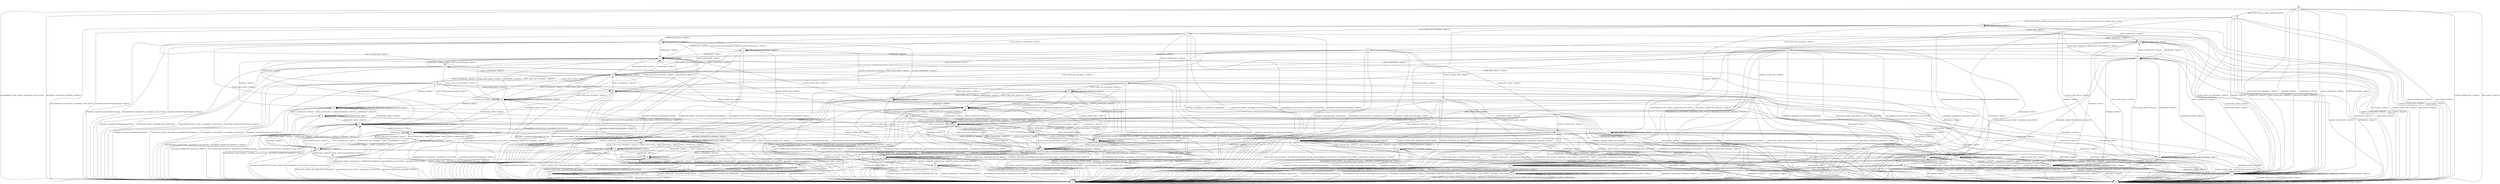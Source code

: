 digraph h6 {
s0 [label="s0"];
s1 [label="s1"];
s2 [label="s2"];
s3 [label="s3"];
s4 [label="s4"];
s5 [label="s5"];
s6 [label="s6"];
s7 [label="s7"];
s22 [label="s22"];
s38 [label="s38"];
s53 [label="s53"];
s8 [label="s8"];
s9 [label="s9"];
s10 [label="s10"];
s11 [label="s11"];
s23 [label="s23"];
s29 [label="s29"];
s31 [label="s31"];
s35 [label="s35"];
s43 [label="s43"];
s46 [label="s46"];
s47 [label="s47"];
s54 [label="s54"];
s55 [label="s55"];
s12 [label="s12"];
s13 [label="s13"];
s14 [label="s14"];
s15 [label="s15"];
s16 [label="s16"];
s24 [label="s24"];
s25 [label="s25"];
s30 [label="s30"];
s32 [label="s32"];
s33 [label="s33"];
s39 [label="s39"];
s40 [label="s40"];
s52 [label="s52"];
s56 [label="s56"];
s17 [label="s17"];
s18 [label="s18"];
s19 [label="s19"];
s20 [label="s20"];
s26 [label="s26"];
s27 [label="s27"];
s34 [label="s34"];
s36 [label="s36"];
s41 [label="s41"];
s42 [label="s42"];
s44 [label="s44"];
s48 [label="s48"];
s21 [label="s21"];
s28 [label="s28"];
s37 [label="s37"];
s45 [label="s45"];
s49 [label="s49"];
s50 [label="s50"];
s51 [label="s51"];
s0 -> s1 [label="ECDH_CLIENT_HELLO / HELLO_VERIFY_REQUEST+"];
s0 -> s2 [label="ECDH_CLIENT_KEY_EXCHANGE / TIMEOUT"];
s0 -> s3 [label="CHANGE_CIPHER_SPEC / TIMEOUT"];
s0 -> s2 [label="FINISHED / TIMEOUT"];
s0 -> s3 [label="APPLICATION / TIMEOUT"];
s0 -> s2 [label="CERTIFICATE / TIMEOUT"];
s0 -> s2 [label="EMPTY_CERTIFICATE / TIMEOUT"];
s0 -> s2 [label="CERTIFICATE_VERIFY / TIMEOUT"];
s0 -> s4 [label="Alert(WARNING,CLOSE_NOTIFY) / Alert(FATAL,CLOSE_NOTIFY)"];
s0 -> s4 [label="Alert(FATAL,UNEXPECTED_MESSAGE) / TIMEOUT"];
s1 -> s5 [label="ECDH_CLIENT_HELLO / SERVER_HELLO,CERTIFICATE,ECDHE_SERVER_KEY_EXCHANGE,CERTIFICATE_REQUEST,SERVER_HELLO_DONE"];
s1 -> s2 [label="ECDH_CLIENT_KEY_EXCHANGE / TIMEOUT"];
s1 -> s3 [label="CHANGE_CIPHER_SPEC / TIMEOUT"];
s1 -> s2 [label="FINISHED / TIMEOUT"];
s1 -> s3 [label="APPLICATION / TIMEOUT"];
s1 -> s2 [label="CERTIFICATE / TIMEOUT"];
s1 -> s2 [label="EMPTY_CERTIFICATE / TIMEOUT"];
s1 -> s2 [label="CERTIFICATE_VERIFY / TIMEOUT"];
s1 -> s4 [label="Alert(WARNING,CLOSE_NOTIFY) / Alert(FATAL,CLOSE_NOTIFY)"];
s1 -> s4 [label="Alert(FATAL,UNEXPECTED_MESSAGE) / TIMEOUT"];
s2 -> s2 [label="ECDH_CLIENT_HELLO / TIMEOUT"];
s2 -> s2 [label="ECDH_CLIENT_KEY_EXCHANGE / TIMEOUT"];
s2 -> s3 [label="CHANGE_CIPHER_SPEC / TIMEOUT"];
s2 -> s2 [label="FINISHED / TIMEOUT"];
s2 -> s3 [label="APPLICATION / TIMEOUT"];
s2 -> s2 [label="CERTIFICATE / TIMEOUT"];
s2 -> s2 [label="EMPTY_CERTIFICATE / TIMEOUT"];
s2 -> s2 [label="CERTIFICATE_VERIFY / TIMEOUT"];
s2 -> s4 [label="Alert(WARNING,CLOSE_NOTIFY) / Alert(FATAL,CLOSE_NOTIFY)"];
s2 -> s4 [label="Alert(FATAL,UNEXPECTED_MESSAGE) / TIMEOUT"];
s3 -> s3 [label="ECDH_CLIENT_HELLO / TIMEOUT"];
s3 -> s3 [label="ECDH_CLIENT_KEY_EXCHANGE / TIMEOUT"];
s3 -> s3 [label="CHANGE_CIPHER_SPEC / TIMEOUT"];
s3 -> s3 [label="FINISHED / TIMEOUT"];
s3 -> s3 [label="APPLICATION / TIMEOUT"];
s3 -> s3 [label="CERTIFICATE / TIMEOUT"];
s3 -> s3 [label="EMPTY_CERTIFICATE / TIMEOUT"];
s3 -> s3 [label="CERTIFICATE_VERIFY / TIMEOUT"];
s3 -> s3 [label="Alert(WARNING,CLOSE_NOTIFY) / TIMEOUT"];
s3 -> s3 [label="Alert(FATAL,UNEXPECTED_MESSAGE) / TIMEOUT"];
s4 -> s4 [label="ECDH_CLIENT_HELLO / SOCKET_CLOSED"];
s4 -> s4 [label="ECDH_CLIENT_KEY_EXCHANGE / SOCKET_CLOSED"];
s4 -> s4 [label="CHANGE_CIPHER_SPEC / SOCKET_CLOSED"];
s4 -> s4 [label="FINISHED / SOCKET_CLOSED"];
s4 -> s4 [label="APPLICATION / SOCKET_CLOSED"];
s4 -> s4 [label="CERTIFICATE / SOCKET_CLOSED"];
s4 -> s4 [label="EMPTY_CERTIFICATE / SOCKET_CLOSED"];
s4 -> s4 [label="CERTIFICATE_VERIFY / SOCKET_CLOSED"];
s4 -> s4 [label="Alert(WARNING,CLOSE_NOTIFY) / SOCKET_CLOSED"];
s4 -> s4 [label="Alert(FATAL,UNEXPECTED_MESSAGE) / SOCKET_CLOSED"];
s5 -> s5 [label="ECDH_CLIENT_HELLO / TIMEOUT"];
s5 -> s6 [label="ECDH_CLIENT_KEY_EXCHANGE / TIMEOUT"];
s5 -> s3 [label="CHANGE_CIPHER_SPEC / TIMEOUT"];
s5 -> s7 [label="FINISHED / TIMEOUT"];
s5 -> s3 [label="APPLICATION / TIMEOUT"];
s5 -> s22 [label="CERTIFICATE / TIMEOUT"];
s5 -> s53 [label="EMPTY_CERTIFICATE / TIMEOUT"];
s5 -> s38 [label="CERTIFICATE_VERIFY / TIMEOUT"];
s5 -> s4 [label="Alert(WARNING,CLOSE_NOTIFY) / Alert(FATAL,CLOSE_NOTIFY)"];
s5 -> s4 [label="Alert(FATAL,UNEXPECTED_MESSAGE) / TIMEOUT"];
s6 -> s8 [label="ECDH_CLIENT_HELLO / TIMEOUT"];
s6 -> s9 [label="ECDH_CLIENT_KEY_EXCHANGE / TIMEOUT"];
s6 -> s10 [label="CHANGE_CIPHER_SPEC / TIMEOUT"];
s6 -> s4 [label="FINISHED / Alert(FATAL,NO_CERTIFICATE_RESERVED)"];
s6 -> s3 [label="APPLICATION / TIMEOUT"];
s6 -> s11 [label="CERTIFICATE / TIMEOUT"];
s6 -> s29 [label="EMPTY_CERTIFICATE / TIMEOUT"];
s6 -> s4 [label="CERTIFICATE_VERIFY / Alert(FATAL,NO_CERTIFICATE_RESERVED)"];
s6 -> s4 [label="Alert(WARNING,CLOSE_NOTIFY) / Alert(FATAL,CLOSE_NOTIFY)"];
s6 -> s4 [label="Alert(FATAL,UNEXPECTED_MESSAGE) / TIMEOUT"];
s7 -> s7 [label="ECDH_CLIENT_HELLO / TIMEOUT"];
s7 -> s4 [label="ECDH_CLIENT_KEY_EXCHANGE / Alert(FATAL,HANDSHAKE_FAILURE)"];
s7 -> s3 [label="CHANGE_CIPHER_SPEC / TIMEOUT"];
s7 -> s7 [label="FINISHED / TIMEOUT"];
s7 -> s3 [label="APPLICATION / TIMEOUT"];
s7 -> s54 [label="CERTIFICATE / TIMEOUT"];
s7 -> s54 [label="EMPTY_CERTIFICATE / TIMEOUT"];
s7 -> s38 [label="CERTIFICATE_VERIFY / TIMEOUT"];
s7 -> s4 [label="Alert(WARNING,CLOSE_NOTIFY) / Alert(FATAL,CLOSE_NOTIFY)"];
s7 -> s4 [label="Alert(FATAL,UNEXPECTED_MESSAGE) / TIMEOUT"];
s22 -> s43 [label="ECDH_CLIENT_HELLO / TIMEOUT"];
s22 -> s23 [label="ECDH_CLIENT_KEY_EXCHANGE / TIMEOUT"];
s22 -> s3 [label="CHANGE_CIPHER_SPEC / TIMEOUT"];
s22 -> s35 [label="FINISHED / TIMEOUT"];
s22 -> s3 [label="APPLICATION / TIMEOUT"];
s22 -> s31 [label="CERTIFICATE / TIMEOUT"];
s22 -> s53 [label="EMPTY_CERTIFICATE / TIMEOUT"];
s22 -> s2 [label="CERTIFICATE_VERIFY / TIMEOUT"];
s22 -> s4 [label="Alert(WARNING,CLOSE_NOTIFY) / Alert(FATAL,CLOSE_NOTIFY)"];
s22 -> s4 [label="Alert(FATAL,UNEXPECTED_MESSAGE) / TIMEOUT"];
s38 -> s38 [label="ECDH_CLIENT_HELLO / TIMEOUT"];
s38 -> s46 [label="ECDH_CLIENT_KEY_EXCHANGE / TIMEOUT"];
s38 -> s3 [label="CHANGE_CIPHER_SPEC / TIMEOUT"];
s38 -> s38 [label="FINISHED / TIMEOUT"];
s38 -> s3 [label="APPLICATION / TIMEOUT"];
s38 -> s47 [label="CERTIFICATE / TIMEOUT"];
s38 -> s38 [label="EMPTY_CERTIFICATE / TIMEOUT"];
s38 -> s38 [label="CERTIFICATE_VERIFY / TIMEOUT"];
s38 -> s4 [label="Alert(WARNING,CLOSE_NOTIFY) / Alert(FATAL,CLOSE_NOTIFY)"];
s38 -> s4 [label="Alert(FATAL,UNEXPECTED_MESSAGE) / TIMEOUT"];
s53 -> s43 [label="ECDH_CLIENT_HELLO / TIMEOUT"];
s53 -> s55 [label="ECDH_CLIENT_KEY_EXCHANGE / TIMEOUT"];
s53 -> s3 [label="CHANGE_CIPHER_SPEC / TIMEOUT"];
s53 -> s35 [label="FINISHED / TIMEOUT"];
s53 -> s3 [label="APPLICATION / TIMEOUT"];
s53 -> s31 [label="CERTIFICATE / TIMEOUT"];
s53 -> s53 [label="EMPTY_CERTIFICATE / TIMEOUT"];
s53 -> s2 [label="CERTIFICATE_VERIFY / TIMEOUT"];
s53 -> s4 [label="Alert(WARNING,CLOSE_NOTIFY) / Alert(FATAL,CLOSE_NOTIFY)"];
s53 -> s4 [label="Alert(FATAL,UNEXPECTED_MESSAGE) / TIMEOUT"];
s8 -> s8 [label="ECDH_CLIENT_HELLO / TIMEOUT"];
s8 -> s9 [label="ECDH_CLIENT_KEY_EXCHANGE / TIMEOUT"];
s8 -> s12 [label="CHANGE_CIPHER_SPEC / TIMEOUT"];
s8 -> s4 [label="FINISHED / Alert(FATAL,HANDSHAKE_FAILURE)"];
s8 -> s3 [label="APPLICATION / TIMEOUT"];
s8 -> s11 [label="CERTIFICATE / TIMEOUT"];
s8 -> s29 [label="EMPTY_CERTIFICATE / TIMEOUT"];
s8 -> s39 [label="CERTIFICATE_VERIFY / TIMEOUT"];
s8 -> s4 [label="Alert(WARNING,CLOSE_NOTIFY) / Alert(FATAL,CLOSE_NOTIFY)"];
s8 -> s4 [label="Alert(FATAL,UNEXPECTED_MESSAGE) / TIMEOUT"];
s9 -> s8 [label="ECDH_CLIENT_HELLO / TIMEOUT"];
s9 -> s9 [label="ECDH_CLIENT_KEY_EXCHANGE / TIMEOUT"];
s9 -> s13 [label="CHANGE_CIPHER_SPEC / TIMEOUT"];
s9 -> s4 [label="FINISHED / Alert(FATAL,HANDSHAKE_FAILURE)"];
s9 -> s3 [label="APPLICATION / TIMEOUT"];
s9 -> s11 [label="CERTIFICATE / TIMEOUT"];
s9 -> s29 [label="EMPTY_CERTIFICATE / TIMEOUT"];
s9 -> s4 [label="CERTIFICATE_VERIFY / Alert(FATAL,NO_CERTIFICATE_RESERVED)"];
s9 -> s4 [label="Alert(WARNING,CLOSE_NOTIFY) / Alert(FATAL,CLOSE_NOTIFY)"];
s9 -> s4 [label="Alert(FATAL,UNEXPECTED_MESSAGE) / TIMEOUT"];
s10 -> s12 [label="ECDH_CLIENT_HELLO / TIMEOUT"];
s10 -> s13 [label="ECDH_CLIENT_KEY_EXCHANGE / TIMEOUT"];
s10 -> s4 [label="CHANGE_CIPHER_SPEC / Alert(FATAL,DECODE_ERROR)"];
s10 -> s4 [label="FINISHED / Alert(FATAL,NO_CERTIFICATE_RESERVED)"];
s10 -> s3 [label="APPLICATION / TIMEOUT"];
s10 -> s14 [label="CERTIFICATE / TIMEOUT"];
s10 -> s15 [label="EMPTY_CERTIFICATE / TIMEOUT"];
s10 -> s4 [label="CERTIFICATE_VERIFY / Alert(FATAL,NO_CERTIFICATE_RESERVED)"];
s10 -> s4 [label="Alert(WARNING,CLOSE_NOTIFY) / Alert(FATAL,CLOSE_NOTIFY)"];
s10 -> s4 [label="Alert(FATAL,UNEXPECTED_MESSAGE) / TIMEOUT"];
s11 -> s30 [label="ECDH_CLIENT_HELLO / TIMEOUT"];
s11 -> s16 [label="ECDH_CLIENT_KEY_EXCHANGE / TIMEOUT"];
s11 -> s14 [label="CHANGE_CIPHER_SPEC / TIMEOUT"];
s11 -> s33 [label="FINISHED / TIMEOUT"];
s11 -> s3 [label="APPLICATION / TIMEOUT"];
s11 -> s11 [label="CERTIFICATE / TIMEOUT"];
s11 -> s29 [label="EMPTY_CERTIFICATE / TIMEOUT"];
s11 -> s40 [label="CERTIFICATE_VERIFY / TIMEOUT"];
s11 -> s4 [label="Alert(WARNING,CLOSE_NOTIFY) / Alert(FATAL,CLOSE_NOTIFY)"];
s11 -> s4 [label="Alert(FATAL,UNEXPECTED_MESSAGE) / TIMEOUT"];
s23 -> s20 [label="ECDH_CLIENT_HELLO / TIMEOUT"];
s23 -> s30 [label="ECDH_CLIENT_KEY_EXCHANGE / TIMEOUT"];
s23 -> s24 [label="CHANGE_CIPHER_SPEC / TIMEOUT"];
s23 -> s4 [label="FINISHED / Alert(FATAL,BAD_CERTIFICATE)"];
s23 -> s3 [label="APPLICATION / TIMEOUT"];
s23 -> s11 [label="CERTIFICATE / TIMEOUT"];
s23 -> s29 [label="EMPTY_CERTIFICATE / TIMEOUT"];
s23 -> s25 [label="CERTIFICATE_VERIFY / TIMEOUT"];
s23 -> s4 [label="Alert(WARNING,CLOSE_NOTIFY) / Alert(FATAL,CLOSE_NOTIFY)"];
s23 -> s4 [label="Alert(FATAL,UNEXPECTED_MESSAGE) / TIMEOUT"];
s29 -> s30 [label="ECDH_CLIENT_HELLO / TIMEOUT"];
s29 -> s32 [label="ECDH_CLIENT_KEY_EXCHANGE / TIMEOUT"];
s29 -> s15 [label="CHANGE_CIPHER_SPEC / TIMEOUT"];
s29 -> s33 [label="FINISHED / TIMEOUT"];
s29 -> s3 [label="APPLICATION / TIMEOUT"];
s29 -> s11 [label="CERTIFICATE / TIMEOUT"];
s29 -> s29 [label="EMPTY_CERTIFICATE / TIMEOUT"];
s29 -> s40 [label="CERTIFICATE_VERIFY / TIMEOUT"];
s29 -> s4 [label="Alert(WARNING,CLOSE_NOTIFY) / Alert(FATAL,CLOSE_NOTIFY)"];
s29 -> s4 [label="Alert(FATAL,UNEXPECTED_MESSAGE) / TIMEOUT"];
s31 -> s43 [label="ECDH_CLIENT_HELLO / TIMEOUT"];
s31 -> s16 [label="ECDH_CLIENT_KEY_EXCHANGE / TIMEOUT"];
s31 -> s3 [label="CHANGE_CIPHER_SPEC / TIMEOUT"];
s31 -> s35 [label="FINISHED / TIMEOUT"];
s31 -> s3 [label="APPLICATION / TIMEOUT"];
s31 -> s31 [label="CERTIFICATE / TIMEOUT"];
s31 -> s53 [label="EMPTY_CERTIFICATE / TIMEOUT"];
s31 -> s2 [label="CERTIFICATE_VERIFY / TIMEOUT"];
s31 -> s4 [label="Alert(WARNING,CLOSE_NOTIFY) / Alert(FATAL,CLOSE_NOTIFY)"];
s31 -> s4 [label="Alert(FATAL,UNEXPECTED_MESSAGE) / TIMEOUT"];
s35 -> s35 [label="ECDH_CLIENT_HELLO / TIMEOUT"];
s35 -> s35 [label="ECDH_CLIENT_KEY_EXCHANGE / TIMEOUT"];
s35 -> s3 [label="CHANGE_CIPHER_SPEC / TIMEOUT"];
s35 -> s35 [label="FINISHED / TIMEOUT"];
s35 -> s3 [label="APPLICATION / TIMEOUT"];
s35 -> s54 [label="CERTIFICATE / TIMEOUT"];
s35 -> s54 [label="EMPTY_CERTIFICATE / TIMEOUT"];
s35 -> s2 [label="CERTIFICATE_VERIFY / TIMEOUT"];
s35 -> s4 [label="Alert(WARNING,CLOSE_NOTIFY) / Alert(FATAL,CLOSE_NOTIFY)"];
s35 -> s4 [label="Alert(FATAL,UNEXPECTED_MESSAGE) / TIMEOUT"];
s43 -> s43 [label="ECDH_CLIENT_HELLO / TIMEOUT"];
s43 -> s43 [label="ECDH_CLIENT_KEY_EXCHANGE / TIMEOUT"];
s43 -> s3 [label="CHANGE_CIPHER_SPEC / TIMEOUT"];
s43 -> s35 [label="FINISHED / TIMEOUT"];
s43 -> s3 [label="APPLICATION / TIMEOUT"];
s43 -> s31 [label="CERTIFICATE / TIMEOUT"];
s43 -> s53 [label="EMPTY_CERTIFICATE / TIMEOUT"];
s43 -> s2 [label="CERTIFICATE_VERIFY / TIMEOUT"];
s43 -> s4 [label="Alert(WARNING,CLOSE_NOTIFY) / Alert(FATAL,CLOSE_NOTIFY)"];
s43 -> s4 [label="Alert(FATAL,UNEXPECTED_MESSAGE) / TIMEOUT"];
s46 -> s38 [label="ECDH_CLIENT_HELLO / TIMEOUT"];
s46 -> s46 [label="ECDH_CLIENT_KEY_EXCHANGE / TIMEOUT"];
s46 -> s3 [label="CHANGE_CIPHER_SPEC / TIMEOUT"];
s46 -> s38 [label="FINISHED / TIMEOUT"];
s46 -> s3 [label="APPLICATION / TIMEOUT"];
s46 -> s47 [label="CERTIFICATE / TIMEOUT"];
s46 -> s38 [label="EMPTY_CERTIFICATE / TIMEOUT"];
s46 -> s4 [label="CERTIFICATE_VERIFY / Alert(FATAL,NO_CERTIFICATE_RESERVED)"];
s46 -> s4 [label="Alert(WARNING,CLOSE_NOTIFY) / Alert(FATAL,CLOSE_NOTIFY)"];
s46 -> s4 [label="Alert(FATAL,UNEXPECTED_MESSAGE) / TIMEOUT"];
s47 -> s2 [label="ECDH_CLIENT_HELLO / TIMEOUT"];
s47 -> s52 [label="ECDH_CLIENT_KEY_EXCHANGE / TIMEOUT"];
s47 -> s3 [label="CHANGE_CIPHER_SPEC / TIMEOUT"];
s47 -> s2 [label="FINISHED / TIMEOUT"];
s47 -> s3 [label="APPLICATION / TIMEOUT"];
s47 -> s47 [label="CERTIFICATE / TIMEOUT"];
s47 -> s38 [label="EMPTY_CERTIFICATE / TIMEOUT"];
s47 -> s2 [label="CERTIFICATE_VERIFY / TIMEOUT"];
s47 -> s4 [label="Alert(WARNING,CLOSE_NOTIFY) / Alert(FATAL,CLOSE_NOTIFY)"];
s47 -> s4 [label="Alert(FATAL,UNEXPECTED_MESSAGE) / TIMEOUT"];
s54 -> s35 [label="ECDH_CLIENT_HELLO / TIMEOUT"];
s54 -> s4 [label="ECDH_CLIENT_KEY_EXCHANGE / Alert(FATAL,HANDSHAKE_FAILURE)"];
s54 -> s3 [label="CHANGE_CIPHER_SPEC / TIMEOUT"];
s54 -> s35 [label="FINISHED / TIMEOUT"];
s54 -> s3 [label="APPLICATION / TIMEOUT"];
s54 -> s54 [label="CERTIFICATE / TIMEOUT"];
s54 -> s54 [label="EMPTY_CERTIFICATE / TIMEOUT"];
s54 -> s2 [label="CERTIFICATE_VERIFY / TIMEOUT"];
s54 -> s4 [label="Alert(WARNING,CLOSE_NOTIFY) / Alert(FATAL,CLOSE_NOTIFY)"];
s54 -> s4 [label="Alert(FATAL,UNEXPECTED_MESSAGE) / TIMEOUT"];
s55 -> s20 [label="ECDH_CLIENT_HELLO / TIMEOUT"];
s55 -> s30 [label="ECDH_CLIENT_KEY_EXCHANGE / TIMEOUT"];
s55 -> s56 [label="CHANGE_CIPHER_SPEC / TIMEOUT"];
s55 -> s4 [label="FINISHED / Alert(FATAL,NO_CERTIFICATE_RESERVED)"];
s55 -> s3 [label="APPLICATION / TIMEOUT"];
s55 -> s11 [label="CERTIFICATE / TIMEOUT"];
s55 -> s29 [label="EMPTY_CERTIFICATE / TIMEOUT"];
s55 -> s4 [label="CERTIFICATE_VERIFY / Alert(FATAL,NO_CERTIFICATE_RESERVED)"];
s55 -> s4 [label="Alert(WARNING,CLOSE_NOTIFY) / Alert(FATAL,CLOSE_NOTIFY)"];
s55 -> s4 [label="Alert(FATAL,UNEXPECTED_MESSAGE) / TIMEOUT"];
s12 -> s12 [label="ECDH_CLIENT_HELLO / TIMEOUT"];
s12 -> s13 [label="ECDH_CLIENT_KEY_EXCHANGE / TIMEOUT"];
s12 -> s4 [label="CHANGE_CIPHER_SPEC / Alert(FATAL,DECODE_ERROR)"];
s12 -> s4 [label="FINISHED / Alert(FATAL,HANDSHAKE_FAILURE)"];
s12 -> s3 [label="APPLICATION / TIMEOUT"];
s12 -> s14 [label="CERTIFICATE / TIMEOUT"];
s12 -> s15 [label="EMPTY_CERTIFICATE / TIMEOUT"];
s12 -> s41 [label="CERTIFICATE_VERIFY / TIMEOUT"];
s12 -> s4 [label="Alert(WARNING,CLOSE_NOTIFY) / Alert(FATAL,CLOSE_NOTIFY)"];
s12 -> s4 [label="Alert(FATAL,UNEXPECTED_MESSAGE) / TIMEOUT"];
s13 -> s12 [label="ECDH_CLIENT_HELLO / TIMEOUT"];
s13 -> s13 [label="ECDH_CLIENT_KEY_EXCHANGE / TIMEOUT"];
s13 -> s4 [label="CHANGE_CIPHER_SPEC / Alert(FATAL,DECODE_ERROR)"];
s13 -> s4 [label="FINISHED / Alert(FATAL,HANDSHAKE_FAILURE)"];
s13 -> s3 [label="APPLICATION / TIMEOUT"];
s13 -> s14 [label="CERTIFICATE / TIMEOUT"];
s13 -> s15 [label="EMPTY_CERTIFICATE / TIMEOUT"];
s13 -> s4 [label="CERTIFICATE_VERIFY / Alert(FATAL,NO_CERTIFICATE_RESERVED)"];
s13 -> s4 [label="Alert(WARNING,CLOSE_NOTIFY) / Alert(FATAL,CLOSE_NOTIFY)"];
s13 -> s4 [label="Alert(FATAL,UNEXPECTED_MESSAGE) / TIMEOUT"];
s14 -> s17 [label="ECDH_CLIENT_HELLO / TIMEOUT"];
s14 -> s18 [label="ECDH_CLIENT_KEY_EXCHANGE / TIMEOUT"];
s14 -> s4 [label="CHANGE_CIPHER_SPEC / Alert(FATAL,DECODE_ERROR)"];
s14 -> s34 [label="FINISHED / TIMEOUT"];
s14 -> s3 [label="APPLICATION / TIMEOUT"];
s14 -> s14 [label="CERTIFICATE / TIMEOUT"];
s14 -> s15 [label="EMPTY_CERTIFICATE / TIMEOUT"];
s14 -> s42 [label="CERTIFICATE_VERIFY / TIMEOUT"];
s14 -> s4 [label="Alert(WARNING,CLOSE_NOTIFY) / Alert(FATAL,CLOSE_NOTIFY)"];
s14 -> s4 [label="Alert(FATAL,UNEXPECTED_MESSAGE) / TIMEOUT"];
s15 -> s17 [label="ECDH_CLIENT_HELLO / TIMEOUT"];
s15 -> s19 [label="ECDH_CLIENT_KEY_EXCHANGE / TIMEOUT"];
s15 -> s4 [label="CHANGE_CIPHER_SPEC / Alert(FATAL,DECODE_ERROR)"];
s15 -> s34 [label="FINISHED / TIMEOUT"];
s15 -> s3 [label="APPLICATION / TIMEOUT"];
s15 -> s14 [label="CERTIFICATE / TIMEOUT"];
s15 -> s15 [label="EMPTY_CERTIFICATE / TIMEOUT"];
s15 -> s42 [label="CERTIFICATE_VERIFY / TIMEOUT"];
s15 -> s4 [label="Alert(WARNING,CLOSE_NOTIFY) / Alert(FATAL,CLOSE_NOTIFY)"];
s15 -> s4 [label="Alert(FATAL,UNEXPECTED_MESSAGE) / TIMEOUT"];
s16 -> s20 [label="ECDH_CLIENT_HELLO / TIMEOUT"];
s16 -> s30 [label="ECDH_CLIENT_KEY_EXCHANGE / TIMEOUT"];
s16 -> s18 [label="CHANGE_CIPHER_SPEC / TIMEOUT"];
s16 -> s4 [label="FINISHED / Alert(FATAL,HANDSHAKE_FAILURE)"];
s16 -> s3 [label="APPLICATION / TIMEOUT"];
s16 -> s11 [label="CERTIFICATE / TIMEOUT"];
s16 -> s29 [label="EMPTY_CERTIFICATE / TIMEOUT"];
s16 -> s4 [label="CERTIFICATE_VERIFY / Alert(FATAL,BAD_CERTIFICATE)"];
s16 -> s4 [label="Alert(WARNING,CLOSE_NOTIFY) / Alert(FATAL,CLOSE_NOTIFY)"];
s16 -> s4 [label="Alert(FATAL,UNEXPECTED_MESSAGE) / TIMEOUT"];
s24 -> s21 [label="ECDH_CLIENT_HELLO / TIMEOUT"];
s24 -> s17 [label="ECDH_CLIENT_KEY_EXCHANGE / TIMEOUT"];
s24 -> s4 [label="CHANGE_CIPHER_SPEC / Alert(FATAL,DECODE_ERROR)"];
s24 -> s4 [label="FINISHED / Alert(FATAL,BAD_CERTIFICATE)"];
s24 -> s3 [label="APPLICATION / TIMEOUT"];
s24 -> s14 [label="CERTIFICATE / TIMEOUT"];
s24 -> s15 [label="EMPTY_CERTIFICATE / TIMEOUT"];
s24 -> s26 [label="CERTIFICATE_VERIFY / TIMEOUT"];
s24 -> s4 [label="Alert(WARNING,CLOSE_NOTIFY) / Alert(FATAL,CLOSE_NOTIFY)"];
s24 -> s4 [label="Alert(FATAL,UNEXPECTED_MESSAGE) / TIMEOUT"];
s25 -> s4 [label="ECDH_CLIENT_HELLO / Alert(FATAL,BAD_CERTIFICATE)"];
s25 -> s40 [label="ECDH_CLIENT_KEY_EXCHANGE / TIMEOUT"];
s25 -> s26 [label="CHANGE_CIPHER_SPEC / TIMEOUT"];
s25 -> s27 [label="FINISHED / CHANGE_CIPHER_SPEC,FINISHED"];
s25 -> s3 [label="APPLICATION / TIMEOUT"];
s25 -> s44 [label="CERTIFICATE / TIMEOUT"];
s25 -> s39 [label="EMPTY_CERTIFICATE / TIMEOUT"];
s25 -> s40 [label="CERTIFICATE_VERIFY / TIMEOUT"];
s25 -> s4 [label="Alert(WARNING,CLOSE_NOTIFY) / Alert(FATAL,CLOSE_NOTIFY)"];
s25 -> s4 [label="Alert(FATAL,UNEXPECTED_MESSAGE) / TIMEOUT"];
s30 -> s30 [label="ECDH_CLIENT_HELLO / TIMEOUT"];
s30 -> s30 [label="ECDH_CLIENT_KEY_EXCHANGE / TIMEOUT"];
s30 -> s17 [label="CHANGE_CIPHER_SPEC / TIMEOUT"];
s30 -> s33 [label="FINISHED / TIMEOUT"];
s30 -> s3 [label="APPLICATION / TIMEOUT"];
s30 -> s11 [label="CERTIFICATE / TIMEOUT"];
s30 -> s29 [label="EMPTY_CERTIFICATE / TIMEOUT"];
s30 -> s40 [label="CERTIFICATE_VERIFY / TIMEOUT"];
s30 -> s4 [label="Alert(WARNING,CLOSE_NOTIFY) / Alert(FATAL,CLOSE_NOTIFY)"];
s30 -> s4 [label="Alert(FATAL,UNEXPECTED_MESSAGE) / TIMEOUT"];
s32 -> s20 [label="ECDH_CLIENT_HELLO / TIMEOUT"];
s32 -> s30 [label="ECDH_CLIENT_KEY_EXCHANGE / TIMEOUT"];
s32 -> s19 [label="CHANGE_CIPHER_SPEC / TIMEOUT"];
s32 -> s4 [label="FINISHED / Alert(FATAL,HANDSHAKE_FAILURE)"];
s32 -> s3 [label="APPLICATION / TIMEOUT"];
s32 -> s11 [label="CERTIFICATE / TIMEOUT"];
s32 -> s29 [label="EMPTY_CERTIFICATE / TIMEOUT"];
s32 -> s4 [label="CERTIFICATE_VERIFY / Alert(FATAL,NO_CERTIFICATE_RESERVED)"];
s32 -> s4 [label="Alert(WARNING,CLOSE_NOTIFY) / Alert(FATAL,CLOSE_NOTIFY)"];
s32 -> s4 [label="Alert(FATAL,UNEXPECTED_MESSAGE) / TIMEOUT"];
s33 -> s33 [label="ECDH_CLIENT_HELLO / TIMEOUT"];
s33 -> s33 [label="ECDH_CLIENT_KEY_EXCHANGE / TIMEOUT"];
s33 -> s34 [label="CHANGE_CIPHER_SPEC / TIMEOUT"];
s33 -> s33 [label="FINISHED / TIMEOUT"];
s33 -> s3 [label="APPLICATION / TIMEOUT"];
s33 -> s36 [label="CERTIFICATE / TIMEOUT"];
s33 -> s36 [label="EMPTY_CERTIFICATE / TIMEOUT"];
s33 -> s40 [label="CERTIFICATE_VERIFY / TIMEOUT"];
s33 -> s4 [label="Alert(WARNING,CLOSE_NOTIFY) / Alert(FATAL,CLOSE_NOTIFY)"];
s33 -> s4 [label="Alert(FATAL,UNEXPECTED_MESSAGE) / TIMEOUT"];
s39 -> s39 [label="ECDH_CLIENT_HELLO / TIMEOUT"];
s39 -> s48 [label="ECDH_CLIENT_KEY_EXCHANGE / TIMEOUT"];
s39 -> s41 [label="CHANGE_CIPHER_SPEC / TIMEOUT"];
s39 -> s39 [label="FINISHED / TIMEOUT"];
s39 -> s3 [label="APPLICATION / TIMEOUT"];
s39 -> s44 [label="CERTIFICATE / TIMEOUT"];
s39 -> s39 [label="EMPTY_CERTIFICATE / TIMEOUT"];
s39 -> s39 [label="CERTIFICATE_VERIFY / TIMEOUT"];
s39 -> s4 [label="Alert(WARNING,CLOSE_NOTIFY) / Alert(FATAL,CLOSE_NOTIFY)"];
s39 -> s4 [label="Alert(FATAL,UNEXPECTED_MESSAGE) / TIMEOUT"];
s40 -> s40 [label="ECDH_CLIENT_HELLO / TIMEOUT"];
s40 -> s40 [label="ECDH_CLIENT_KEY_EXCHANGE / TIMEOUT"];
s40 -> s42 [label="CHANGE_CIPHER_SPEC / TIMEOUT"];
s40 -> s40 [label="FINISHED / TIMEOUT"];
s40 -> s3 [label="APPLICATION / TIMEOUT"];
s40 -> s44 [label="CERTIFICATE / TIMEOUT"];
s40 -> s39 [label="EMPTY_CERTIFICATE / TIMEOUT"];
s40 -> s40 [label="CERTIFICATE_VERIFY / TIMEOUT"];
s40 -> s4 [label="Alert(WARNING,CLOSE_NOTIFY) / Alert(FATAL,CLOSE_NOTIFY)"];
s40 -> s4 [label="Alert(FATAL,UNEXPECTED_MESSAGE) / TIMEOUT"];
s52 -> s2 [label="ECDH_CLIENT_HELLO / TIMEOUT"];
s52 -> s2 [label="ECDH_CLIENT_KEY_EXCHANGE / TIMEOUT"];
s52 -> s3 [label="CHANGE_CIPHER_SPEC / TIMEOUT"];
s52 -> s2 [label="FINISHED / TIMEOUT"];
s52 -> s3 [label="APPLICATION / TIMEOUT"];
s52 -> s47 [label="CERTIFICATE / TIMEOUT"];
s52 -> s38 [label="EMPTY_CERTIFICATE / TIMEOUT"];
s52 -> s4 [label="CERTIFICATE_VERIFY / Alert(FATAL,BAD_CERTIFICATE)"];
s52 -> s4 [label="Alert(WARNING,CLOSE_NOTIFY) / Alert(FATAL,CLOSE_NOTIFY)"];
s52 -> s4 [label="Alert(FATAL,UNEXPECTED_MESSAGE) / TIMEOUT"];
s56 -> s21 [label="ECDH_CLIENT_HELLO / TIMEOUT"];
s56 -> s17 [label="ECDH_CLIENT_KEY_EXCHANGE / TIMEOUT"];
s56 -> s4 [label="CHANGE_CIPHER_SPEC / Alert(FATAL,DECODE_ERROR)"];
s56 -> s4 [label="FINISHED / Alert(FATAL,NO_CERTIFICATE_RESERVED)"];
s56 -> s3 [label="APPLICATION / TIMEOUT"];
s56 -> s14 [label="CERTIFICATE / TIMEOUT"];
s56 -> s15 [label="EMPTY_CERTIFICATE / TIMEOUT"];
s56 -> s4 [label="CERTIFICATE_VERIFY / Alert(FATAL,NO_CERTIFICATE_RESERVED)"];
s56 -> s4 [label="Alert(WARNING,CLOSE_NOTIFY) / Alert(FATAL,CLOSE_NOTIFY)"];
s56 -> s4 [label="Alert(FATAL,UNEXPECTED_MESSAGE) / TIMEOUT"];
s17 -> s17 [label="ECDH_CLIENT_HELLO / TIMEOUT"];
s17 -> s17 [label="ECDH_CLIENT_KEY_EXCHANGE / TIMEOUT"];
s17 -> s4 [label="CHANGE_CIPHER_SPEC / Alert(FATAL,DECODE_ERROR)"];
s17 -> s34 [label="FINISHED / TIMEOUT"];
s17 -> s3 [label="APPLICATION / TIMEOUT"];
s17 -> s14 [label="CERTIFICATE / TIMEOUT"];
s17 -> s15 [label="EMPTY_CERTIFICATE / TIMEOUT"];
s17 -> s42 [label="CERTIFICATE_VERIFY / TIMEOUT"];
s17 -> s4 [label="Alert(WARNING,CLOSE_NOTIFY) / Alert(FATAL,CLOSE_NOTIFY)"];
s17 -> s4 [label="Alert(FATAL,UNEXPECTED_MESSAGE) / TIMEOUT"];
s18 -> s21 [label="ECDH_CLIENT_HELLO / TIMEOUT"];
s18 -> s17 [label="ECDH_CLIENT_KEY_EXCHANGE / TIMEOUT"];
s18 -> s4 [label="CHANGE_CIPHER_SPEC / Alert(FATAL,DECODE_ERROR)"];
s18 -> s4 [label="FINISHED / Alert(FATAL,HANDSHAKE_FAILURE)"];
s18 -> s3 [label="APPLICATION / TIMEOUT"];
s18 -> s14 [label="CERTIFICATE / TIMEOUT"];
s18 -> s15 [label="EMPTY_CERTIFICATE / TIMEOUT"];
s18 -> s4 [label="CERTIFICATE_VERIFY / Alert(FATAL,BAD_CERTIFICATE)"];
s18 -> s4 [label="Alert(WARNING,CLOSE_NOTIFY) / Alert(FATAL,CLOSE_NOTIFY)"];
s18 -> s4 [label="Alert(FATAL,UNEXPECTED_MESSAGE) / TIMEOUT"];
s19 -> s21 [label="ECDH_CLIENT_HELLO / TIMEOUT"];
s19 -> s17 [label="ECDH_CLIENT_KEY_EXCHANGE / TIMEOUT"];
s19 -> s4 [label="CHANGE_CIPHER_SPEC / Alert(FATAL,DECODE_ERROR)"];
s19 -> s4 [label="FINISHED / Alert(FATAL,HANDSHAKE_FAILURE)"];
s19 -> s3 [label="APPLICATION / TIMEOUT"];
s19 -> s14 [label="CERTIFICATE / TIMEOUT"];
s19 -> s15 [label="EMPTY_CERTIFICATE / TIMEOUT"];
s19 -> s4 [label="CERTIFICATE_VERIFY / Alert(FATAL,NO_CERTIFICATE_RESERVED)"];
s19 -> s4 [label="Alert(WARNING,CLOSE_NOTIFY) / Alert(FATAL,CLOSE_NOTIFY)"];
s19 -> s4 [label="Alert(FATAL,UNEXPECTED_MESSAGE) / TIMEOUT"];
s20 -> s20 [label="ECDH_CLIENT_HELLO / TIMEOUT"];
s20 -> s30 [label="ECDH_CLIENT_KEY_EXCHANGE / TIMEOUT"];
s20 -> s21 [label="CHANGE_CIPHER_SPEC / TIMEOUT"];
s20 -> s4 [label="FINISHED / Alert(FATAL,HANDSHAKE_FAILURE)"];
s20 -> s3 [label="APPLICATION / TIMEOUT"];
s20 -> s11 [label="CERTIFICATE / TIMEOUT"];
s20 -> s29 [label="EMPTY_CERTIFICATE / TIMEOUT"];
s20 -> s40 [label="CERTIFICATE_VERIFY / TIMEOUT"];
s20 -> s4 [label="Alert(WARNING,CLOSE_NOTIFY) / Alert(FATAL,CLOSE_NOTIFY)"];
s20 -> s4 [label="Alert(FATAL,UNEXPECTED_MESSAGE) / TIMEOUT"];
s26 -> s4 [label="ECDH_CLIENT_HELLO / Alert(FATAL,BAD_CERTIFICATE)"];
s26 -> s42 [label="ECDH_CLIENT_KEY_EXCHANGE / TIMEOUT"];
s26 -> s4 [label="CHANGE_CIPHER_SPEC / Alert(FATAL,DECODE_ERROR)"];
s26 -> s28 [label="FINISHED / CHANGE_CIPHER_SPEC,FINISHED"];
s26 -> s3 [label="APPLICATION / TIMEOUT"];
s26 -> s45 [label="CERTIFICATE / TIMEOUT"];
s26 -> s41 [label="EMPTY_CERTIFICATE / TIMEOUT"];
s26 -> s42 [label="CERTIFICATE_VERIFY / TIMEOUT"];
s26 -> s4 [label="Alert(WARNING,CLOSE_NOTIFY) / Alert(FATAL,CLOSE_NOTIFY)"];
s26 -> s4 [label="Alert(FATAL,UNEXPECTED_MESSAGE) / TIMEOUT"];
s27 -> s27 [label="ECDH_CLIENT_HELLO / TIMEOUT"];
s27 -> s27 [label="ECDH_CLIENT_KEY_EXCHANGE / TIMEOUT"];
s27 -> s28 [label="CHANGE_CIPHER_SPEC / TIMEOUT"];
s27 -> s27 [label="FINISHED / TIMEOUT"];
s27 -> s4 [label="APPLICATION / APPLICATION"];
s27 -> s27 [label="CERTIFICATE / TIMEOUT"];
s27 -> s27 [label="EMPTY_CERTIFICATE / TIMEOUT"];
s27 -> s27 [label="CERTIFICATE_VERIFY / TIMEOUT"];
s27 -> s4 [label="Alert(WARNING,CLOSE_NOTIFY) / Alert(FATAL,CLOSE_NOTIFY)"];
s27 -> s4 [label="Alert(FATAL,UNEXPECTED_MESSAGE) / TIMEOUT"];
s34 -> s34 [label="ECDH_CLIENT_HELLO / TIMEOUT"];
s34 -> s34 [label="ECDH_CLIENT_KEY_EXCHANGE / TIMEOUT"];
s34 -> s4 [label="CHANGE_CIPHER_SPEC / Alert(FATAL,DECODE_ERROR)"];
s34 -> s34 [label="FINISHED / TIMEOUT"];
s34 -> s3 [label="APPLICATION / TIMEOUT"];
s34 -> s37 [label="CERTIFICATE / TIMEOUT"];
s34 -> s37 [label="EMPTY_CERTIFICATE / TIMEOUT"];
s34 -> s42 [label="CERTIFICATE_VERIFY / TIMEOUT"];
s34 -> s4 [label="Alert(WARNING,CLOSE_NOTIFY) / Alert(FATAL,CLOSE_NOTIFY)"];
s34 -> s4 [label="Alert(FATAL,UNEXPECTED_MESSAGE) / TIMEOUT"];
s36 -> s33 [label="ECDH_CLIENT_HELLO / TIMEOUT"];
s36 -> s4 [label="ECDH_CLIENT_KEY_EXCHANGE / Alert(FATAL,HANDSHAKE_FAILURE)"];
s36 -> s37 [label="CHANGE_CIPHER_SPEC / TIMEOUT"];
s36 -> s33 [label="FINISHED / TIMEOUT"];
s36 -> s3 [label="APPLICATION / TIMEOUT"];
s36 -> s36 [label="CERTIFICATE / TIMEOUT"];
s36 -> s36 [label="EMPTY_CERTIFICATE / TIMEOUT"];
s36 -> s40 [label="CERTIFICATE_VERIFY / TIMEOUT"];
s36 -> s4 [label="Alert(WARNING,CLOSE_NOTIFY) / Alert(FATAL,CLOSE_NOTIFY)"];
s36 -> s4 [label="Alert(FATAL,UNEXPECTED_MESSAGE) / TIMEOUT"];
s41 -> s41 [label="ECDH_CLIENT_HELLO / TIMEOUT"];
s41 -> s49 [label="ECDH_CLIENT_KEY_EXCHANGE / TIMEOUT"];
s41 -> s4 [label="CHANGE_CIPHER_SPEC / Alert(FATAL,DECODE_ERROR)"];
s41 -> s41 [label="FINISHED / TIMEOUT"];
s41 -> s3 [label="APPLICATION / TIMEOUT"];
s41 -> s45 [label="CERTIFICATE / TIMEOUT"];
s41 -> s41 [label="EMPTY_CERTIFICATE / TIMEOUT"];
s41 -> s41 [label="CERTIFICATE_VERIFY / TIMEOUT"];
s41 -> s4 [label="Alert(WARNING,CLOSE_NOTIFY) / Alert(FATAL,CLOSE_NOTIFY)"];
s41 -> s4 [label="Alert(FATAL,UNEXPECTED_MESSAGE) / TIMEOUT"];
s42 -> s42 [label="ECDH_CLIENT_HELLO / TIMEOUT"];
s42 -> s42 [label="ECDH_CLIENT_KEY_EXCHANGE / TIMEOUT"];
s42 -> s4 [label="CHANGE_CIPHER_SPEC / Alert(FATAL,DECODE_ERROR)"];
s42 -> s42 [label="FINISHED / TIMEOUT"];
s42 -> s3 [label="APPLICATION / TIMEOUT"];
s42 -> s45 [label="CERTIFICATE / TIMEOUT"];
s42 -> s41 [label="EMPTY_CERTIFICATE / TIMEOUT"];
s42 -> s42 [label="CERTIFICATE_VERIFY / TIMEOUT"];
s42 -> s4 [label="Alert(WARNING,CLOSE_NOTIFY) / Alert(FATAL,CLOSE_NOTIFY)"];
s42 -> s4 [label="Alert(FATAL,UNEXPECTED_MESSAGE) / TIMEOUT"];
s44 -> s40 [label="ECDH_CLIENT_HELLO / TIMEOUT"];
s44 -> s50 [label="ECDH_CLIENT_KEY_EXCHANGE / TIMEOUT"];
s44 -> s45 [label="CHANGE_CIPHER_SPEC / TIMEOUT"];
s44 -> s40 [label="FINISHED / TIMEOUT"];
s44 -> s3 [label="APPLICATION / TIMEOUT"];
s44 -> s44 [label="CERTIFICATE / TIMEOUT"];
s44 -> s39 [label="EMPTY_CERTIFICATE / TIMEOUT"];
s44 -> s40 [label="CERTIFICATE_VERIFY / TIMEOUT"];
s44 -> s4 [label="Alert(WARNING,CLOSE_NOTIFY) / Alert(FATAL,CLOSE_NOTIFY)"];
s44 -> s4 [label="Alert(FATAL,UNEXPECTED_MESSAGE) / TIMEOUT"];
s48 -> s39 [label="ECDH_CLIENT_HELLO / TIMEOUT"];
s48 -> s48 [label="ECDH_CLIENT_KEY_EXCHANGE / TIMEOUT"];
s48 -> s49 [label="CHANGE_CIPHER_SPEC / TIMEOUT"];
s48 -> s39 [label="FINISHED / TIMEOUT"];
s48 -> s3 [label="APPLICATION / TIMEOUT"];
s48 -> s44 [label="CERTIFICATE / TIMEOUT"];
s48 -> s39 [label="EMPTY_CERTIFICATE / TIMEOUT"];
s48 -> s4 [label="CERTIFICATE_VERIFY / Alert(FATAL,NO_CERTIFICATE_RESERVED)"];
s48 -> s4 [label="Alert(WARNING,CLOSE_NOTIFY) / Alert(FATAL,CLOSE_NOTIFY)"];
s48 -> s4 [label="Alert(FATAL,UNEXPECTED_MESSAGE) / TIMEOUT"];
s21 -> s21 [label="ECDH_CLIENT_HELLO / TIMEOUT"];
s21 -> s17 [label="ECDH_CLIENT_KEY_EXCHANGE / TIMEOUT"];
s21 -> s4 [label="CHANGE_CIPHER_SPEC / Alert(FATAL,DECODE_ERROR)"];
s21 -> s4 [label="FINISHED / Alert(FATAL,HANDSHAKE_FAILURE)"];
s21 -> s3 [label="APPLICATION / TIMEOUT"];
s21 -> s14 [label="CERTIFICATE / TIMEOUT"];
s21 -> s15 [label="EMPTY_CERTIFICATE / TIMEOUT"];
s21 -> s42 [label="CERTIFICATE_VERIFY / TIMEOUT"];
s21 -> s4 [label="Alert(WARNING,CLOSE_NOTIFY) / Alert(FATAL,CLOSE_NOTIFY)"];
s21 -> s4 [label="Alert(FATAL,UNEXPECTED_MESSAGE) / TIMEOUT"];
s28 -> s28 [label="ECDH_CLIENT_HELLO / TIMEOUT"];
s28 -> s28 [label="ECDH_CLIENT_KEY_EXCHANGE / TIMEOUT"];
s28 -> s4 [label="CHANGE_CIPHER_SPEC / Alert(FATAL,DECODE_ERROR)"];
s28 -> s28 [label="FINISHED / TIMEOUT"];
s28 -> s4 [label="APPLICATION / APPLICATION"];
s28 -> s28 [label="CERTIFICATE / TIMEOUT"];
s28 -> s28 [label="EMPTY_CERTIFICATE / TIMEOUT"];
s28 -> s28 [label="CERTIFICATE_VERIFY / TIMEOUT"];
s28 -> s4 [label="Alert(WARNING,CLOSE_NOTIFY) / Alert(FATAL,CLOSE_NOTIFY)"];
s28 -> s4 [label="Alert(FATAL,UNEXPECTED_MESSAGE) / TIMEOUT"];
s37 -> s34 [label="ECDH_CLIENT_HELLO / TIMEOUT"];
s37 -> s4 [label="ECDH_CLIENT_KEY_EXCHANGE / Alert(FATAL,HANDSHAKE_FAILURE)"];
s37 -> s4 [label="CHANGE_CIPHER_SPEC / Alert(FATAL,DECODE_ERROR)"];
s37 -> s34 [label="FINISHED / TIMEOUT"];
s37 -> s3 [label="APPLICATION / TIMEOUT"];
s37 -> s37 [label="CERTIFICATE / TIMEOUT"];
s37 -> s37 [label="EMPTY_CERTIFICATE / TIMEOUT"];
s37 -> s42 [label="CERTIFICATE_VERIFY / TIMEOUT"];
s37 -> s4 [label="Alert(WARNING,CLOSE_NOTIFY) / Alert(FATAL,CLOSE_NOTIFY)"];
s37 -> s4 [label="Alert(FATAL,UNEXPECTED_MESSAGE) / TIMEOUT"];
s45 -> s42 [label="ECDH_CLIENT_HELLO / TIMEOUT"];
s45 -> s51 [label="ECDH_CLIENT_KEY_EXCHANGE / TIMEOUT"];
s45 -> s4 [label="CHANGE_CIPHER_SPEC / Alert(FATAL,DECODE_ERROR)"];
s45 -> s42 [label="FINISHED / TIMEOUT"];
s45 -> s3 [label="APPLICATION / TIMEOUT"];
s45 -> s45 [label="CERTIFICATE / TIMEOUT"];
s45 -> s41 [label="EMPTY_CERTIFICATE / TIMEOUT"];
s45 -> s42 [label="CERTIFICATE_VERIFY / TIMEOUT"];
s45 -> s4 [label="Alert(WARNING,CLOSE_NOTIFY) / Alert(FATAL,CLOSE_NOTIFY)"];
s45 -> s4 [label="Alert(FATAL,UNEXPECTED_MESSAGE) / TIMEOUT"];
s49 -> s41 [label="ECDH_CLIENT_HELLO / TIMEOUT"];
s49 -> s49 [label="ECDH_CLIENT_KEY_EXCHANGE / TIMEOUT"];
s49 -> s4 [label="CHANGE_CIPHER_SPEC / Alert(FATAL,DECODE_ERROR)"];
s49 -> s41 [label="FINISHED / TIMEOUT"];
s49 -> s3 [label="APPLICATION / TIMEOUT"];
s49 -> s45 [label="CERTIFICATE / TIMEOUT"];
s49 -> s41 [label="EMPTY_CERTIFICATE / TIMEOUT"];
s49 -> s4 [label="CERTIFICATE_VERIFY / Alert(FATAL,NO_CERTIFICATE_RESERVED)"];
s49 -> s4 [label="Alert(WARNING,CLOSE_NOTIFY) / Alert(FATAL,CLOSE_NOTIFY)"];
s49 -> s4 [label="Alert(FATAL,UNEXPECTED_MESSAGE) / TIMEOUT"];
s50 -> s40 [label="ECDH_CLIENT_HELLO / TIMEOUT"];
s50 -> s40 [label="ECDH_CLIENT_KEY_EXCHANGE / TIMEOUT"];
s50 -> s51 [label="CHANGE_CIPHER_SPEC / TIMEOUT"];
s50 -> s40 [label="FINISHED / TIMEOUT"];
s50 -> s3 [label="APPLICATION / TIMEOUT"];
s50 -> s44 [label="CERTIFICATE / TIMEOUT"];
s50 -> s39 [label="EMPTY_CERTIFICATE / TIMEOUT"];
s50 -> s4 [label="CERTIFICATE_VERIFY / Alert(FATAL,BAD_CERTIFICATE)"];
s50 -> s4 [label="Alert(WARNING,CLOSE_NOTIFY) / Alert(FATAL,CLOSE_NOTIFY)"];
s50 -> s4 [label="Alert(FATAL,UNEXPECTED_MESSAGE) / TIMEOUT"];
s51 -> s42 [label="ECDH_CLIENT_HELLO / TIMEOUT"];
s51 -> s42 [label="ECDH_CLIENT_KEY_EXCHANGE / TIMEOUT"];
s51 -> s4 [label="CHANGE_CIPHER_SPEC / Alert(FATAL,DECODE_ERROR)"];
s51 -> s42 [label="FINISHED / TIMEOUT"];
s51 -> s3 [label="APPLICATION / TIMEOUT"];
s51 -> s45 [label="CERTIFICATE / TIMEOUT"];
s51 -> s41 [label="EMPTY_CERTIFICATE / TIMEOUT"];
s51 -> s4 [label="CERTIFICATE_VERIFY / Alert(FATAL,BAD_CERTIFICATE)"];
s51 -> s4 [label="Alert(WARNING,CLOSE_NOTIFY) / Alert(FATAL,CLOSE_NOTIFY)"];
s51 -> s4 [label="Alert(FATAL,UNEXPECTED_MESSAGE) / TIMEOUT"];
__start0 [shape=none, label=""];
__start0 -> s0 [label=""];
}
